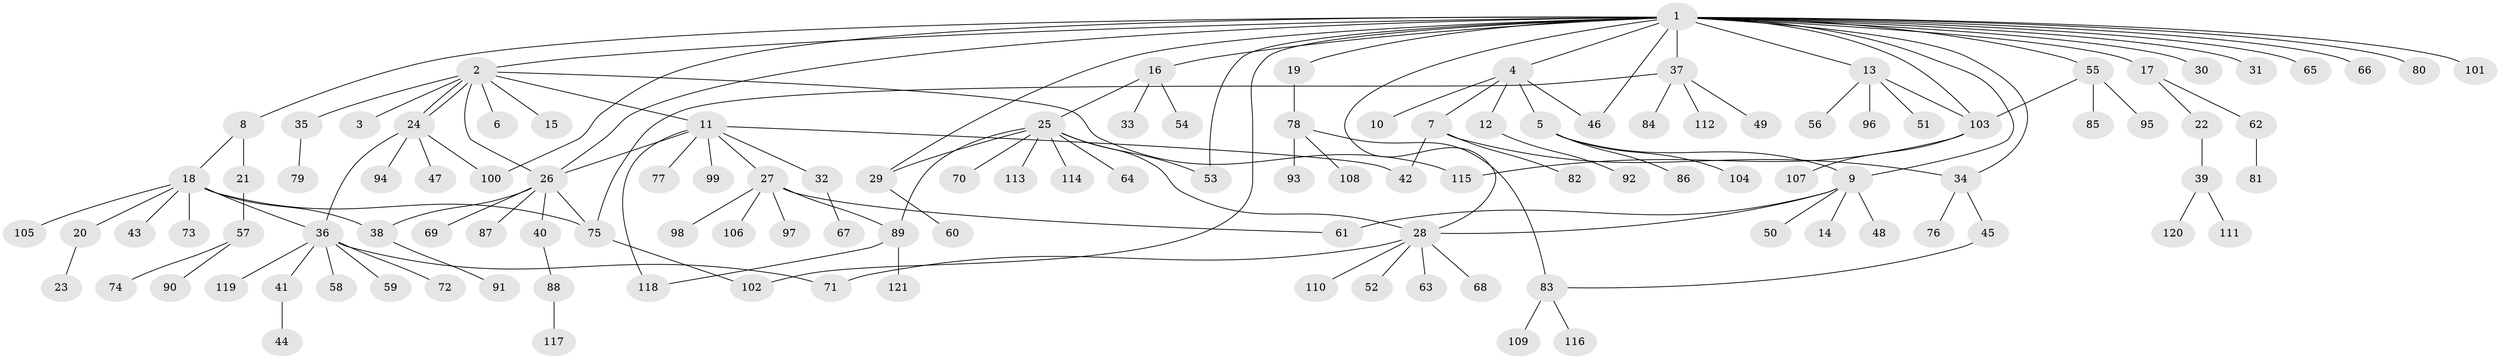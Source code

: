 // Generated by graph-tools (version 1.1) at 2025/26/03/09/25 03:26:04]
// undirected, 121 vertices, 145 edges
graph export_dot {
graph [start="1"]
  node [color=gray90,style=filled];
  1;
  2;
  3;
  4;
  5;
  6;
  7;
  8;
  9;
  10;
  11;
  12;
  13;
  14;
  15;
  16;
  17;
  18;
  19;
  20;
  21;
  22;
  23;
  24;
  25;
  26;
  27;
  28;
  29;
  30;
  31;
  32;
  33;
  34;
  35;
  36;
  37;
  38;
  39;
  40;
  41;
  42;
  43;
  44;
  45;
  46;
  47;
  48;
  49;
  50;
  51;
  52;
  53;
  54;
  55;
  56;
  57;
  58;
  59;
  60;
  61;
  62;
  63;
  64;
  65;
  66;
  67;
  68;
  69;
  70;
  71;
  72;
  73;
  74;
  75;
  76;
  77;
  78;
  79;
  80;
  81;
  82;
  83;
  84;
  85;
  86;
  87;
  88;
  89;
  90;
  91;
  92;
  93;
  94;
  95;
  96;
  97;
  98;
  99;
  100;
  101;
  102;
  103;
  104;
  105;
  106;
  107;
  108;
  109;
  110;
  111;
  112;
  113;
  114;
  115;
  116;
  117;
  118;
  119;
  120;
  121;
  1 -- 2;
  1 -- 4;
  1 -- 8;
  1 -- 9;
  1 -- 13;
  1 -- 16;
  1 -- 17;
  1 -- 19;
  1 -- 26;
  1 -- 28;
  1 -- 29;
  1 -- 30;
  1 -- 31;
  1 -- 34;
  1 -- 37;
  1 -- 46;
  1 -- 53;
  1 -- 55;
  1 -- 65;
  1 -- 66;
  1 -- 80;
  1 -- 100;
  1 -- 101;
  1 -- 102;
  1 -- 103;
  2 -- 3;
  2 -- 6;
  2 -- 11;
  2 -- 15;
  2 -- 24;
  2 -- 24;
  2 -- 26;
  2 -- 35;
  2 -- 115;
  4 -- 5;
  4 -- 7;
  4 -- 10;
  4 -- 12;
  4 -- 46;
  5 -- 9;
  5 -- 86;
  5 -- 104;
  7 -- 34;
  7 -- 42;
  7 -- 82;
  8 -- 18;
  8 -- 21;
  9 -- 14;
  9 -- 28;
  9 -- 48;
  9 -- 50;
  9 -- 61;
  11 -- 26;
  11 -- 27;
  11 -- 32;
  11 -- 42;
  11 -- 77;
  11 -- 99;
  11 -- 118;
  12 -- 92;
  13 -- 51;
  13 -- 56;
  13 -- 96;
  13 -- 103;
  16 -- 25;
  16 -- 33;
  16 -- 54;
  17 -- 22;
  17 -- 62;
  18 -- 20;
  18 -- 36;
  18 -- 38;
  18 -- 43;
  18 -- 73;
  18 -- 75;
  18 -- 105;
  19 -- 78;
  20 -- 23;
  21 -- 57;
  22 -- 39;
  24 -- 36;
  24 -- 47;
  24 -- 94;
  24 -- 100;
  25 -- 28;
  25 -- 29;
  25 -- 53;
  25 -- 64;
  25 -- 70;
  25 -- 89;
  25 -- 113;
  25 -- 114;
  26 -- 38;
  26 -- 40;
  26 -- 69;
  26 -- 75;
  26 -- 87;
  27 -- 61;
  27 -- 89;
  27 -- 97;
  27 -- 98;
  27 -- 106;
  28 -- 52;
  28 -- 63;
  28 -- 68;
  28 -- 71;
  28 -- 110;
  29 -- 60;
  32 -- 67;
  34 -- 45;
  34 -- 76;
  35 -- 79;
  36 -- 41;
  36 -- 58;
  36 -- 59;
  36 -- 71;
  36 -- 72;
  36 -- 119;
  37 -- 49;
  37 -- 75;
  37 -- 84;
  37 -- 112;
  38 -- 91;
  39 -- 111;
  39 -- 120;
  40 -- 88;
  41 -- 44;
  45 -- 83;
  55 -- 85;
  55 -- 95;
  55 -- 103;
  57 -- 74;
  57 -- 90;
  62 -- 81;
  75 -- 102;
  78 -- 83;
  78 -- 93;
  78 -- 108;
  83 -- 109;
  83 -- 116;
  88 -- 117;
  89 -- 118;
  89 -- 121;
  103 -- 107;
  103 -- 115;
}
